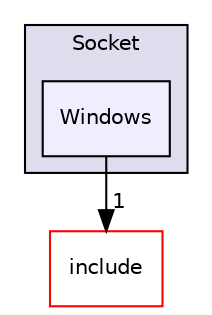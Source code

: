 digraph "Windows" {
  compound=true
  node [ fontsize="10", fontname="Helvetica"];
  edge [ labelfontsize="10", labelfontname="Helvetica"];
  subgraph clusterdir_78a46aebee523f82eaa1914ec973ef8a {
    graph [ bgcolor="#ddddee", pencolor="black", label="Socket" fontname="Helvetica", fontsize="10", URL="dir_78a46aebee523f82eaa1914ec973ef8a.html"]
  dir_e52f8b9fd557cef499010634642242e8 [shape=box, label="Windows", style="filled", fillcolor="#eeeeff", pencolor="black", URL="dir_e52f8b9fd557cef499010634642242e8.html"];
  }
  dir_bac11a0200f3b99801364ef40513dc7d [shape=box label="include" fillcolor="white" style="filled" color="red" URL="dir_bac11a0200f3b99801364ef40513dc7d.html"];
  dir_e52f8b9fd557cef499010634642242e8->dir_bac11a0200f3b99801364ef40513dc7d [headlabel="1", labeldistance=1.5 headhref="dir_000021_000003.html"];
}
